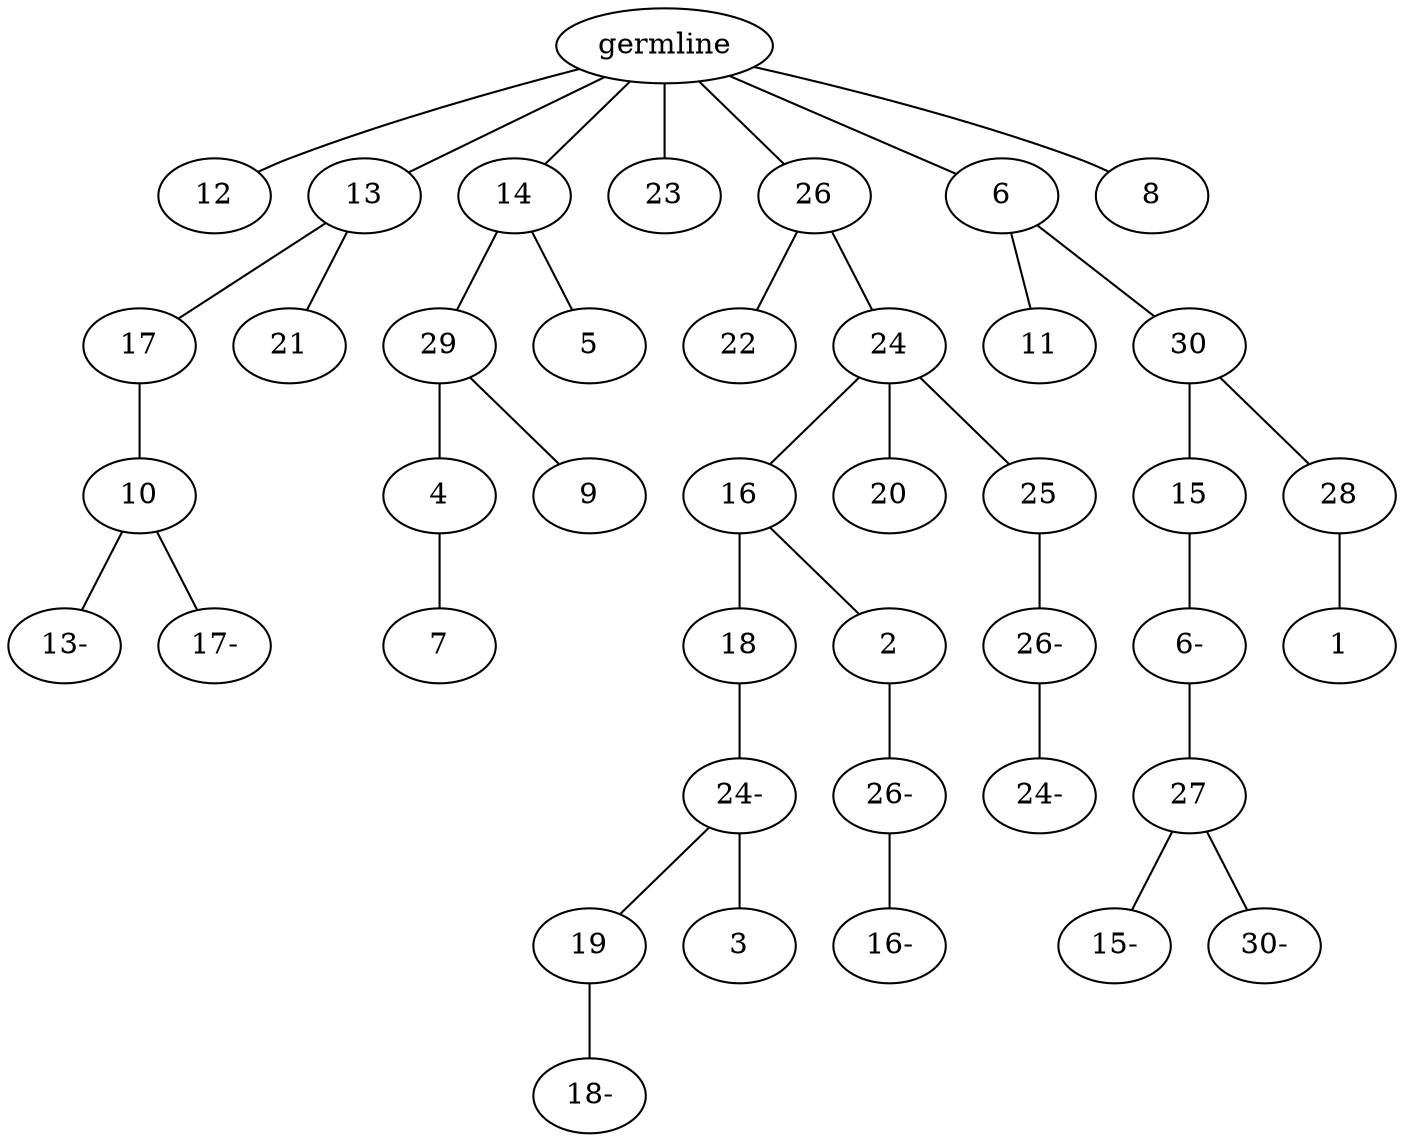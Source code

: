 graph tree {
    "140072608788240" [label="germline"];
    "140072608262032" [label="12"];
    "140072608262992" [label="13"];
    "140072608262896" [label="17"];
    "140072608261984" [label="10"];
    "140072608237264" [label="13-"];
    "140072608237840" [label="17-"];
    "140072608264144" [label="21"];
    "140072608260976" [label="14"];
    "140072608236304" [label="29"];
    "140072608236928" [label="4"];
    "140072608237984" [label="7"];
    "140072608238176" [label="9"];
    "140072608238800" [label="5"];
    "140072608261936" [label="23"];
    "140072608262224" [label="26"];
    "140072608235584" [label="22"];
    "140072608235968" [label="24"];
    "140072608236880" [label="16"];
    "140072608235824" [label="18"];
    "140072608239088" [label="24-"];
    "140072608239376" [label="19"];
    "140072608239520" [label="18-"];
    "140072608239424" [label="3"];
    "140072608236448" [label="2"];
    "140072608239136" [label="26-"];
    "140072608240544" [label="16-"];
    "140072608236400" [label="20"];
    "140072608239328" [label="25"];
    "140072608236160" [label="26-"];
    "140072608240400" [label="24-"];
    "140072608263808" [label="6"];
    "140072608239040" [label="11"];
    "140072608236640" [label="30"];
    "140072608238560" [label="15"];
    "140072608240256" [label="6-"];
    "140072608240448" [label="27"];
    "140072608240976" [label="15-"];
    "140072608181600" [label="30-"];
    "140072608240688" [label="28"];
    "140072608241216" [label="1"];
    "140072608238944" [label="8"];
    "140072608788240" -- "140072608262032";
    "140072608788240" -- "140072608262992";
    "140072608788240" -- "140072608260976";
    "140072608788240" -- "140072608261936";
    "140072608788240" -- "140072608262224";
    "140072608788240" -- "140072608263808";
    "140072608788240" -- "140072608238944";
    "140072608262992" -- "140072608262896";
    "140072608262992" -- "140072608264144";
    "140072608262896" -- "140072608261984";
    "140072608261984" -- "140072608237264";
    "140072608261984" -- "140072608237840";
    "140072608260976" -- "140072608236304";
    "140072608260976" -- "140072608238800";
    "140072608236304" -- "140072608236928";
    "140072608236304" -- "140072608238176";
    "140072608236928" -- "140072608237984";
    "140072608262224" -- "140072608235584";
    "140072608262224" -- "140072608235968";
    "140072608235968" -- "140072608236880";
    "140072608235968" -- "140072608236400";
    "140072608235968" -- "140072608239328";
    "140072608236880" -- "140072608235824";
    "140072608236880" -- "140072608236448";
    "140072608235824" -- "140072608239088";
    "140072608239088" -- "140072608239376";
    "140072608239088" -- "140072608239424";
    "140072608239376" -- "140072608239520";
    "140072608236448" -- "140072608239136";
    "140072608239136" -- "140072608240544";
    "140072608239328" -- "140072608236160";
    "140072608236160" -- "140072608240400";
    "140072608263808" -- "140072608239040";
    "140072608263808" -- "140072608236640";
    "140072608236640" -- "140072608238560";
    "140072608236640" -- "140072608240688";
    "140072608238560" -- "140072608240256";
    "140072608240256" -- "140072608240448";
    "140072608240448" -- "140072608240976";
    "140072608240448" -- "140072608181600";
    "140072608240688" -- "140072608241216";
}

